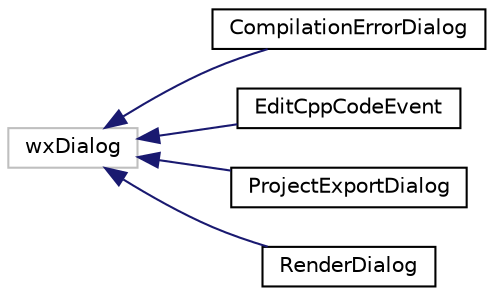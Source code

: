 digraph "Graphical Class Hierarchy"
{
  edge [fontname="Helvetica",fontsize="10",labelfontname="Helvetica",labelfontsize="10"];
  node [fontname="Helvetica",fontsize="10",shape=record];
  rankdir="LR";
  Node1 [label="wxDialog",height=0.2,width=0.4,color="grey75", fillcolor="white", style="filled"];
  Node1 -> Node2 [dir="back",color="midnightblue",fontsize="10",style="solid",fontname="Helvetica"];
  Node2 [label="CompilationErrorDialog",height=0.2,width=0.4,color="black", fillcolor="white", style="filled",URL="$d4/daa/class_compilation_error_dialog.html",tooltip="Dialog used to warn the user that the compilation failed. "];
  Node1 -> Node3 [dir="back",color="midnightblue",fontsize="10",style="solid",fontname="Helvetica"];
  Node3 [label="EditCppCodeEvent",height=0.2,width=0.4,color="black", fillcolor="white", style="filled",URL="$d8/db3/class_edit_cpp_code_event.html"];
  Node1 -> Node4 [dir="back",color="midnightblue",fontsize="10",style="solid",fontname="Helvetica"];
  Node4 [label="ProjectExportDialog",height=0.2,width=0.4,color="black", fillcolor="white", style="filled",URL="$d8/d9d/class_project_export_dialog.html",tooltip="Dialog used to export a project to a native executable. "];
  Node1 -> Node5 [dir="back",color="midnightblue",fontsize="10",style="solid",fontname="Helvetica"];
  Node5 [label="RenderDialog",height=0.2,width=0.4,color="black", fillcolor="white", style="filled",URL="$d1/d31/class_render_dialog.html",tooltip="Window used to mimic a sf::RenderWindow inside an IDE. "];
}
